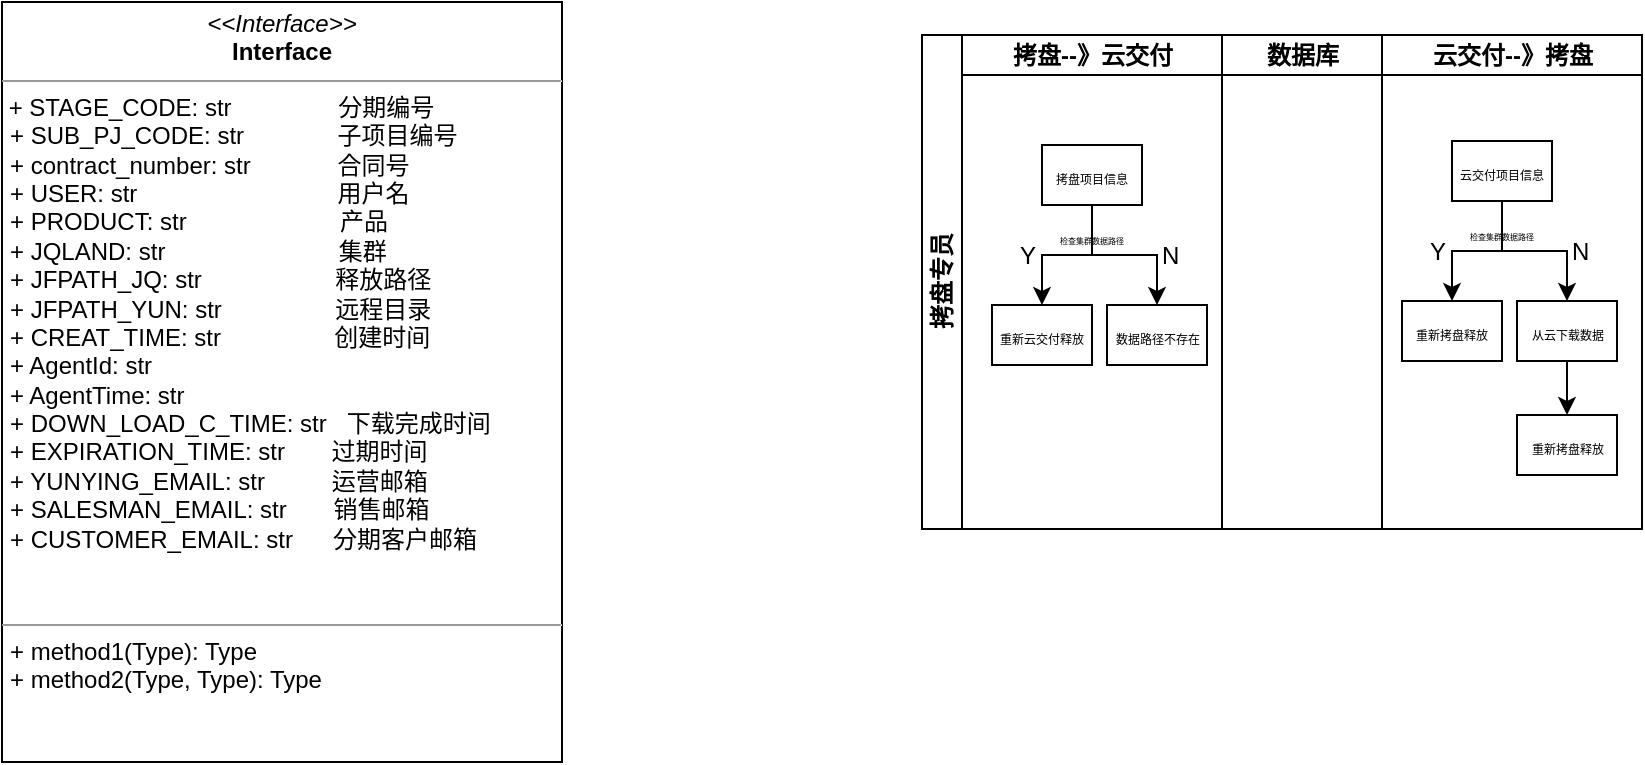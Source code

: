 <mxfile pages="1" version="11.2.4" type="github"><diagram id="m3gQPfVCj0Zv3r3nLOiw" name="Page-1"><mxGraphModel dx="652" dy="381" grid="1" gridSize="10" guides="1" tooltips="1" connect="1" arrows="1" fold="1" page="1" pageScale="1" pageWidth="827" pageHeight="1169" math="0" shadow="0"><root><mxCell id="0"/><mxCell id="1" parent="0"/><mxCell id="IusgSrA1MtI3VHZ0dqQs-5" value="&lt;p style=&quot;margin: 0px ; margin-top: 4px ; text-align: center&quot;&gt;&lt;i&gt;&amp;lt;&amp;lt;Interface&amp;gt;&amp;gt;&lt;/i&gt;&lt;br&gt;&lt;b&gt;Interface&lt;/b&gt;&lt;/p&gt;&lt;hr size=&quot;1&quot;&gt;&lt;div&gt;&amp;nbsp;+ STAGE_CODE: str&amp;nbsp;&amp;nbsp;&amp;nbsp;&amp;nbsp;&amp;nbsp;&amp;nbsp;&amp;nbsp;&amp;nbsp;&amp;nbsp;&amp;nbsp;&amp;nbsp;&amp;nbsp;&amp;nbsp;&amp;nbsp;&amp;nbsp; 分期编号&lt;/div&gt;&lt;p style=&quot;margin: 0px ; margin-left: 4px&quot;&gt;+ SUB_PJ_CODE: str&amp;nbsp;&amp;nbsp;&amp;nbsp;&amp;nbsp;&amp;nbsp;&amp;nbsp;&amp;nbsp;&amp;nbsp;&amp;nbsp;&amp;nbsp;&amp;nbsp;&amp;nbsp;&amp;nbsp; 子项目编号&lt;/p&gt;&lt;p style=&quot;margin: 0px ; margin-left: 4px&quot;&gt;+ contract_number: str&amp;nbsp;&amp;nbsp;&amp;nbsp;&amp;nbsp;&amp;nbsp;&amp;nbsp;&amp;nbsp;&amp;nbsp;&amp;nbsp;&amp;nbsp;&amp;nbsp;&amp;nbsp; 合同号&lt;/p&gt;&lt;p style=&quot;margin: 0px ; margin-left: 4px&quot;&gt;+ USER: str&amp;nbsp;&amp;nbsp;&amp;nbsp;&amp;nbsp;&amp;nbsp;&amp;nbsp;&amp;nbsp;&amp;nbsp;&amp;nbsp;&amp;nbsp;&amp;nbsp;&amp;nbsp;&amp;nbsp;&amp;nbsp;&amp;nbsp;&amp;nbsp;&amp;nbsp;&amp;nbsp;&amp;nbsp;&amp;nbsp;&amp;nbsp; &amp;nbsp; &amp;nbsp; &amp;nbsp; &amp;nbsp; 用户名&lt;/p&gt;&lt;p style=&quot;margin: 0px ; margin-left: 4px&quot;&gt;+ PRODUCT: str&amp;nbsp;&amp;nbsp;&amp;nbsp;&amp;nbsp;&amp;nbsp;&amp;nbsp;&amp;nbsp;&amp;nbsp;&amp;nbsp;&amp;nbsp;&amp;nbsp;&amp;nbsp;&amp;nbsp;&amp;nbsp; &amp;nbsp; &amp;nbsp; &amp;nbsp; &amp;nbsp; 产品&lt;/p&gt;&lt;p style=&quot;margin: 0px ; margin-left: 4px&quot;&gt;+ JQLAND: str&amp;nbsp;&amp;nbsp;&amp;nbsp;&amp;nbsp;&amp;nbsp;&amp;nbsp;&amp;nbsp;&amp;nbsp;&amp;nbsp;&amp;nbsp;&amp;nbsp;&amp;nbsp;&amp;nbsp;&amp;nbsp;&amp;nbsp;&amp;nbsp; &amp;nbsp; &amp;nbsp; &amp;nbsp;&amp;nbsp; &amp;nbsp; 集群&lt;/p&gt;&lt;p style=&quot;margin: 0px ; margin-left: 4px&quot;&gt;+ JFPATH_JQ: str&amp;nbsp;&amp;nbsp;&amp;nbsp;&amp;nbsp;&amp;nbsp;&amp;nbsp;&amp;nbsp;&amp;nbsp;&amp;nbsp;&amp;nbsp;&amp;nbsp; &amp;nbsp; &amp;nbsp; &amp;nbsp; &amp;nbsp; 释放路径&lt;/p&gt;&lt;p style=&quot;margin: 0px ; margin-left: 4px&quot;&gt;+ JFPATH_YUN: str&amp;nbsp;&amp;nbsp;&amp;nbsp;&amp;nbsp;&amp;nbsp;&amp;nbsp;&amp;nbsp;&amp;nbsp;&amp;nbsp; &amp;nbsp; &amp;nbsp; &amp;nbsp;&amp;nbsp; 远程目录&lt;/p&gt;&lt;p style=&quot;margin: 0px ; margin-left: 4px&quot;&gt;+ CREAT_TIME: str&amp;nbsp;&amp;nbsp;&amp;nbsp;&amp;nbsp;&amp;nbsp;&amp;nbsp;&amp;nbsp;&amp;nbsp;&amp;nbsp; &amp;nbsp; &amp;nbsp; &amp;nbsp;&amp;nbsp; 创建时间&lt;/p&gt;&lt;p style=&quot;margin: 0px ; margin-left: 4px&quot;&gt;+ AgentId: str&amp;nbsp;&amp;nbsp;&amp;nbsp;&amp;nbsp;&amp;nbsp;&amp;nbsp;&amp;nbsp;&amp;nbsp;&amp;nbsp; &amp;nbsp; &amp;nbsp; &amp;nbsp;&amp;nbsp; &lt;br&gt;&lt;/p&gt;&lt;p style=&quot;margin: 0px ; margin-left: 4px&quot;&gt;+ AgentTime: str&amp;nbsp;&amp;nbsp;&amp;nbsp;&amp;nbsp;&amp;nbsp;&amp;nbsp;&amp;nbsp;&amp;nbsp;&amp;nbsp; &amp;nbsp; &amp;nbsp; &amp;nbsp;&amp;nbsp; &lt;br&gt;&lt;/p&gt;&lt;p style=&quot;margin: 0px ; margin-left: 4px&quot;&gt;+ DOWN_LOAD_C_TIME: str&amp;nbsp;&amp;nbsp; 下载完成时间&lt;/p&gt;&lt;p style=&quot;margin: 0px ; margin-left: 4px&quot;&gt;+ EXPIRATION_TIME: str&amp;nbsp;&amp;nbsp;&amp;nbsp;&amp;nbsp;&amp;nbsp;&amp;nbsp; 过期时间&lt;/p&gt;&lt;p style=&quot;margin: 0px ; margin-left: 4px&quot;&gt;+ YUNYING_EMAIL: str&amp;nbsp;&amp;nbsp;&amp;nbsp;&amp;nbsp;&amp;nbsp;&amp;nbsp;&amp;nbsp;&amp;nbsp;&amp;nbsp; 运营邮箱&lt;br&gt;&lt;/p&gt;&lt;p style=&quot;margin: 0px ; margin-left: 4px&quot;&gt;+ SALESMAN_EMAIL: str&amp;nbsp;&amp;nbsp;&amp;nbsp;&amp;nbsp;&amp;nbsp;&amp;nbsp; 销售邮箱&lt;/p&gt;&lt;p style=&quot;margin: 0px ; margin-left: 4px&quot;&gt;+ CUSTOMER_EMAIL: str&amp;nbsp;&amp;nbsp;&amp;nbsp;&amp;nbsp;&amp;nbsp; 分期客户邮箱&lt;/p&gt;&lt;p style=&quot;margin: 0px ; margin-left: 4px&quot;&gt;&lt;br&gt;&lt;/p&gt;&lt;p style=&quot;margin: 0px ; margin-left: 4px&quot;&gt;&lt;br&gt;&lt;/p&gt;&lt;hr size=&quot;1&quot;&gt;&lt;p style=&quot;margin: 0px ; margin-left: 4px&quot;&gt;+ method1(Type): Type&lt;br&gt;+ method2(Type, Type): Type&lt;/p&gt;" style="verticalAlign=top;align=left;overflow=fill;fontSize=12;fontFamily=Helvetica;html=1;" vertex="1" parent="1"><mxGeometry x="40" y="40" width="280" height="380" as="geometry"/></mxCell><mxCell id="IusgSrA1MtI3VHZ0dqQs-10" value="拷盘专员" style="swimlane;html=1;childLayout=stackLayout;resizeParent=1;resizeParentMax=0;startSize=20;horizontal=0;horizontalStack=1;" vertex="1" parent="1"><mxGeometry x="500" y="56.5" width="360" height="247" as="geometry"/></mxCell><mxCell id="IusgSrA1MtI3VHZ0dqQs-11" value="拷盘--》云交付" style="swimlane;html=1;startSize=20;" vertex="1" parent="IusgSrA1MtI3VHZ0dqQs-10"><mxGeometry x="20" width="130" height="247" as="geometry"/></mxCell><mxCell id="IusgSrA1MtI3VHZ0dqQs-26" value="" style="edgeStyle=orthogonalEdgeStyle;rounded=0;orthogonalLoop=1;jettySize=auto;html=1;" edge="1" parent="IusgSrA1MtI3VHZ0dqQs-11" source="IusgSrA1MtI3VHZ0dqQs-24" target="IusgSrA1MtI3VHZ0dqQs-25"><mxGeometry relative="1" as="geometry"/></mxCell><mxCell id="IusgSrA1MtI3VHZ0dqQs-30" value="" style="edgeStyle=orthogonalEdgeStyle;rounded=0;orthogonalLoop=1;jettySize=auto;html=1;entryX=0.5;entryY=0;entryDx=0;entryDy=0;" edge="1" parent="IusgSrA1MtI3VHZ0dqQs-11" source="IusgSrA1MtI3VHZ0dqQs-24" target="IusgSrA1MtI3VHZ0dqQs-29"><mxGeometry relative="1" as="geometry"/></mxCell><UserObject label="&lt;font style=&quot;font-size: 6px&quot;&gt;拷盘项目信息&lt;/font&gt;" treeRoot="1" id="IusgSrA1MtI3VHZ0dqQs-24"><mxCell style="whiteSpace=wrap;html=1;align=center;treeFolding=1;treeMoving=1;container=1;recursiveResize=0;" vertex="1" parent="IusgSrA1MtI3VHZ0dqQs-11"><mxGeometry x="40" y="55" width="50" height="30" as="geometry"/></mxCell></UserObject><UserObject label="&lt;font style=&quot;font-size: 6px&quot;&gt;重新云交付释放&lt;/font&gt;" treeRoot="1" id="IusgSrA1MtI3VHZ0dqQs-25"><mxCell style="whiteSpace=wrap;html=1;align=center;treeFolding=1;treeMoving=1;container=1;recursiveResize=0;" vertex="1" parent="IusgSrA1MtI3VHZ0dqQs-11"><mxGeometry x="15" y="135" width="50" height="30" as="geometry"/></mxCell></UserObject><UserObject label="&lt;font style=&quot;font-size: 6px&quot;&gt;数据路径不存在&lt;/font&gt;" treeRoot="1" id="IusgSrA1MtI3VHZ0dqQs-29"><mxCell style="whiteSpace=wrap;html=1;align=center;treeFolding=1;treeMoving=1;container=1;recursiveResize=0;" vertex="1" collapsed="1" parent="IusgSrA1MtI3VHZ0dqQs-11"><mxGeometry x="72.5" y="135" width="50" height="30" as="geometry"/></mxCell></UserObject><mxCell id="IusgSrA1MtI3VHZ0dqQs-32" value="N" style="text;html=1;resizable=0;points=[];autosize=1;align=left;verticalAlign=top;spacingTop=-4;" vertex="1" parent="IusgSrA1MtI3VHZ0dqQs-11"><mxGeometry x="97.5" y="100" width="20" height="20" as="geometry"/></mxCell><mxCell id="IusgSrA1MtI3VHZ0dqQs-33" value="&lt;font style=&quot;font-size: 4px&quot;&gt;检查集群数据路径&lt;/font&gt;" style="text;html=1;resizable=0;points=[];autosize=1;align=left;verticalAlign=top;spacingTop=-4;" vertex="1" parent="IusgSrA1MtI3VHZ0dqQs-11"><mxGeometry x="47" y="90" width="50" height="20" as="geometry"/></mxCell><mxCell id="IusgSrA1MtI3VHZ0dqQs-31" value="Y" style="text;html=1;resizable=0;points=[];autosize=1;align=left;verticalAlign=top;spacingTop=-4;" vertex="1" parent="IusgSrA1MtI3VHZ0dqQs-11"><mxGeometry x="27" y="100" width="20" height="20" as="geometry"/></mxCell><mxCell id="IusgSrA1MtI3VHZ0dqQs-12" value="数据库" style="swimlane;html=1;startSize=20;" vertex="1" parent="IusgSrA1MtI3VHZ0dqQs-10"><mxGeometry x="150" width="80" height="247" as="geometry"/></mxCell><mxCell id="IusgSrA1MtI3VHZ0dqQs-13" value="云交付--》拷盘" style="swimlane;html=1;startSize=20;" vertex="1" parent="IusgSrA1MtI3VHZ0dqQs-10"><mxGeometry x="230" width="130" height="247" as="geometry"/></mxCell><UserObject label="&lt;font style=&quot;font-size: 6px&quot;&gt;云交付项目信息&lt;/font&gt;" treeRoot="1" id="IusgSrA1MtI3VHZ0dqQs-37"><mxCell style="whiteSpace=wrap;html=1;align=center;treeFolding=1;treeMoving=1;container=1;recursiveResize=0;" vertex="1" parent="IusgSrA1MtI3VHZ0dqQs-13"><mxGeometry x="35" y="53" width="50" height="30" as="geometry"/></mxCell></UserObject><UserObject label="&lt;font style=&quot;font-size: 6px&quot;&gt;重新拷盘释放&lt;/font&gt;" treeRoot="1" id="IusgSrA1MtI3VHZ0dqQs-38"><mxCell style="whiteSpace=wrap;html=1;align=center;treeFolding=1;treeMoving=1;container=1;recursiveResize=0;" vertex="1" parent="IusgSrA1MtI3VHZ0dqQs-13"><mxGeometry x="10" y="133" width="50" height="30" as="geometry"/></mxCell></UserObject><mxCell id="IusgSrA1MtI3VHZ0dqQs-35" value="" style="edgeStyle=orthogonalEdgeStyle;rounded=0;orthogonalLoop=1;jettySize=auto;html=1;" edge="1" parent="IusgSrA1MtI3VHZ0dqQs-13" source="IusgSrA1MtI3VHZ0dqQs-37" target="IusgSrA1MtI3VHZ0dqQs-38"><mxGeometry relative="1" as="geometry"/></mxCell><mxCell id="IusgSrA1MtI3VHZ0dqQs-46" value="" style="edgeStyle=orthogonalEdgeStyle;rounded=0;orthogonalLoop=1;jettySize=auto;html=1;entryX=0.5;entryY=0;entryDx=0;entryDy=0;" edge="1" parent="IusgSrA1MtI3VHZ0dqQs-13" source="IusgSrA1MtI3VHZ0dqQs-39" target="IusgSrA1MtI3VHZ0dqQs-43"><mxGeometry relative="1" as="geometry"><mxPoint x="92.5" y="243" as="targetPoint"/></mxGeometry></mxCell><UserObject label="&lt;font style=&quot;font-size: 6px&quot;&gt;从云下载数据&lt;/font&gt;" treeRoot="1" id="IusgSrA1MtI3VHZ0dqQs-39"><mxCell style="whiteSpace=wrap;html=1;align=center;treeFolding=1;treeMoving=1;container=1;recursiveResize=0;" vertex="1" collapsed="1" parent="IusgSrA1MtI3VHZ0dqQs-13"><mxGeometry x="67.5" y="133" width="50" height="30" as="geometry"/></mxCell></UserObject><mxCell id="IusgSrA1MtI3VHZ0dqQs-36" value="" style="edgeStyle=orthogonalEdgeStyle;rounded=0;orthogonalLoop=1;jettySize=auto;html=1;entryX=0.5;entryY=0;entryDx=0;entryDy=0;" edge="1" parent="IusgSrA1MtI3VHZ0dqQs-13" source="IusgSrA1MtI3VHZ0dqQs-37" target="IusgSrA1MtI3VHZ0dqQs-39"><mxGeometry relative="1" as="geometry"/></mxCell><mxCell id="IusgSrA1MtI3VHZ0dqQs-40" value="N" style="text;html=1;resizable=0;points=[];autosize=1;align=left;verticalAlign=top;spacingTop=-4;" vertex="1" parent="IusgSrA1MtI3VHZ0dqQs-13"><mxGeometry x="92.5" y="98" width="20" height="20" as="geometry"/></mxCell><mxCell id="IusgSrA1MtI3VHZ0dqQs-41" value="&lt;font style=&quot;font-size: 4px&quot;&gt;检查集群数据路径&lt;/font&gt;" style="text;html=1;resizable=0;points=[];autosize=1;align=left;verticalAlign=top;spacingTop=-4;" vertex="1" parent="IusgSrA1MtI3VHZ0dqQs-13"><mxGeometry x="42" y="88" width="50" height="20" as="geometry"/></mxCell><mxCell id="IusgSrA1MtI3VHZ0dqQs-42" value="Y" style="text;html=1;resizable=0;points=[];autosize=1;align=left;verticalAlign=top;spacingTop=-4;" vertex="1" parent="IusgSrA1MtI3VHZ0dqQs-13"><mxGeometry x="22" y="98" width="20" height="20" as="geometry"/></mxCell><UserObject label="&lt;font style=&quot;font-size: 6px&quot;&gt;重新拷盘释放&lt;/font&gt;" treeRoot="1" id="IusgSrA1MtI3VHZ0dqQs-43"><mxCell style="whiteSpace=wrap;html=1;align=center;treeFolding=1;treeMoving=1;container=1;recursiveResize=0;" vertex="1" parent="IusgSrA1MtI3VHZ0dqQs-13"><mxGeometry x="67.5" y="190" width="50" height="30" as="geometry"/></mxCell></UserObject></root></mxGraphModel></diagram></mxfile>